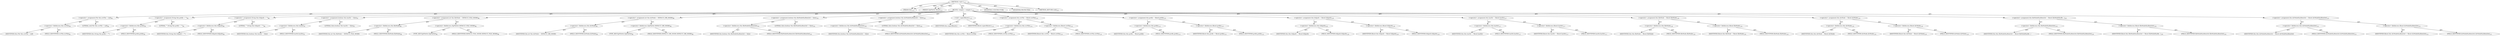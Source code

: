 digraph "&lt;init&gt;" {  
"111669149698" [label = <(METHOD,&lt;init&gt;)<SUB>112</SUB>> ]
"115964117010" [label = <(PARAM,this)<SUB>112</SUB>> ]
"115964117012" [label = <(PARAM,ZipFileSet fileset)<SUB>112</SUB>> ]
"25769803778" [label = <(BLOCK,&lt;empty&gt;,&lt;empty&gt;)<SUB>112</SUB>> ]
"30064771111" [label = <(&lt;operator&gt;.assignment,File this.srcFile = null)<SUB>94</SUB>> ]
"30064771112" [label = <(&lt;operator&gt;.fieldAccess,this.srcFile)<SUB>94</SUB>> ]
"68719476793" [label = <(IDENTIFIER,this,File this.srcFile = null)> ]
"55834574868" [label = <(FIELD_IDENTIFIER,srcFile,srcFile)<SUB>94</SUB>> ]
"90194313228" [label = <(LITERAL,null,File this.srcFile = null)<SUB>94</SUB>> ]
"30064771113" [label = <(&lt;operator&gt;.assignment,String this.prefix = &quot;&quot;)<SUB>95</SUB>> ]
"30064771114" [label = <(&lt;operator&gt;.fieldAccess,this.prefix)<SUB>95</SUB>> ]
"68719476794" [label = <(IDENTIFIER,this,String this.prefix = &quot;&quot;)> ]
"55834574869" [label = <(FIELD_IDENTIFIER,prefix,prefix)<SUB>95</SUB>> ]
"90194313229" [label = <(LITERAL,&quot;&quot;,String this.prefix = &quot;&quot;)<SUB>95</SUB>> ]
"30064771115" [label = <(&lt;operator&gt;.assignment,String this.fullpath = &quot;&quot;)<SUB>96</SUB>> ]
"30064771116" [label = <(&lt;operator&gt;.fieldAccess,this.fullpath)<SUB>96</SUB>> ]
"68719476795" [label = <(IDENTIFIER,this,String this.fullpath = &quot;&quot;)> ]
"55834574870" [label = <(FIELD_IDENTIFIER,fullpath,fullpath)<SUB>96</SUB>> ]
"90194313230" [label = <(LITERAL,&quot;&quot;,String this.fullpath = &quot;&quot;)<SUB>96</SUB>> ]
"30064771117" [label = <(&lt;operator&gt;.assignment,boolean this.hasDir = false)<SUB>97</SUB>> ]
"30064771118" [label = <(&lt;operator&gt;.fieldAccess,this.hasDir)<SUB>97</SUB>> ]
"68719476796" [label = <(IDENTIFIER,this,boolean this.hasDir = false)> ]
"55834574871" [label = <(FIELD_IDENTIFIER,hasDir,hasDir)<SUB>97</SUB>> ]
"90194313231" [label = <(LITERAL,false,boolean this.hasDir = false)<SUB>97</SUB>> ]
"30064771119" [label = <(&lt;operator&gt;.assignment,int this.fileMode = DEFAULT_FILE_MODE)<SUB>98</SUB>> ]
"30064771120" [label = <(&lt;operator&gt;.fieldAccess,this.fileMode)<SUB>98</SUB>> ]
"68719476797" [label = <(IDENTIFIER,this,int this.fileMode = DEFAULT_FILE_MODE)> ]
"55834574872" [label = <(FIELD_IDENTIFIER,fileMode,fileMode)<SUB>98</SUB>> ]
"30064771121" [label = <(&lt;operator&gt;.fieldAccess,ZipFileSet.DEFAULT_FILE_MODE)<SUB>98</SUB>> ]
"180388626436" [label = <(TYPE_REF,ZipFileSet,ZipFileSet)<SUB>98</SUB>> ]
"55834574873" [label = <(FIELD_IDENTIFIER,DEFAULT_FILE_MODE,DEFAULT_FILE_MODE)<SUB>98</SUB>> ]
"30064771122" [label = <(&lt;operator&gt;.assignment,int this.dirMode = DEFAULT_DIR_MODE)<SUB>99</SUB>> ]
"30064771123" [label = <(&lt;operator&gt;.fieldAccess,this.dirMode)<SUB>99</SUB>> ]
"68719476798" [label = <(IDENTIFIER,this,int this.dirMode = DEFAULT_DIR_MODE)> ]
"55834574874" [label = <(FIELD_IDENTIFIER,dirMode,dirMode)<SUB>99</SUB>> ]
"30064771124" [label = <(&lt;operator&gt;.fieldAccess,ZipFileSet.DEFAULT_DIR_MODE)<SUB>99</SUB>> ]
"180388626437" [label = <(TYPE_REF,ZipFileSet,ZipFileSet)<SUB>99</SUB>> ]
"55834574875" [label = <(FIELD_IDENTIFIER,DEFAULT_DIR_MODE,DEFAULT_DIR_MODE)<SUB>99</SUB>> ]
"30064771125" [label = <(&lt;operator&gt;.assignment,boolean this.fileModeHasBeenSet = false)<SUB>101</SUB>> ]
"30064771126" [label = <(&lt;operator&gt;.fieldAccess,this.fileModeHasBeenSet)<SUB>101</SUB>> ]
"68719476799" [label = <(IDENTIFIER,this,boolean this.fileModeHasBeenSet = false)> ]
"55834574876" [label = <(FIELD_IDENTIFIER,fileModeHasBeenSet,fileModeHasBeenSet)<SUB>101</SUB>> ]
"90194313232" [label = <(LITERAL,false,boolean this.fileModeHasBeenSet = false)<SUB>101</SUB>> ]
"30064771127" [label = <(&lt;operator&gt;.assignment,boolean this.dirModeHasBeenSet = false)<SUB>102</SUB>> ]
"30064771128" [label = <(&lt;operator&gt;.fieldAccess,this.dirModeHasBeenSet)<SUB>102</SUB>> ]
"68719476800" [label = <(IDENTIFIER,this,boolean this.dirModeHasBeenSet = false)> ]
"55834574877" [label = <(FIELD_IDENTIFIER,dirModeHasBeenSet,dirModeHasBeenSet)<SUB>102</SUB>> ]
"90194313233" [label = <(LITERAL,false,boolean this.dirModeHasBeenSet = false)<SUB>102</SUB>> ]
"30064771074" [label = <(&lt;init&gt;,super(fileset);)<SUB>113</SUB>> ]
"68719476774" [label = <(IDENTIFIER,this,super(fileset);)> ]
"68719476776" [label = <(IDENTIFIER,fileset,super(fileset);)<SUB>113</SUB>> ]
"30064771129" [label = <(&lt;operator&gt;.assignment,this.srcFile = fileset.srcFile)<SUB>114</SUB>> ]
"30064771130" [label = <(&lt;operator&gt;.fieldAccess,this.srcFile)<SUB>114</SUB>> ]
"68719476801" [label = <(IDENTIFIER,this,this.srcFile = fileset.srcFile)> ]
"55834574878" [label = <(FIELD_IDENTIFIER,srcFile,srcFile)<SUB>114</SUB>> ]
"30064771131" [label = <(&lt;operator&gt;.fieldAccess,fileset.srcFile)<SUB>114</SUB>> ]
"68719476802" [label = <(IDENTIFIER,fileset,this.srcFile = fileset.srcFile)<SUB>114</SUB>> ]
"55834574879" [label = <(FIELD_IDENTIFIER,srcFile,srcFile)<SUB>114</SUB>> ]
"30064771132" [label = <(&lt;operator&gt;.assignment,this.prefix = fileset.prefix)<SUB>115</SUB>> ]
"30064771133" [label = <(&lt;operator&gt;.fieldAccess,this.prefix)<SUB>115</SUB>> ]
"68719476803" [label = <(IDENTIFIER,this,this.prefix = fileset.prefix)> ]
"55834574880" [label = <(FIELD_IDENTIFIER,prefix,prefix)<SUB>115</SUB>> ]
"30064771134" [label = <(&lt;operator&gt;.fieldAccess,fileset.prefix)<SUB>115</SUB>> ]
"68719476804" [label = <(IDENTIFIER,fileset,this.prefix = fileset.prefix)<SUB>115</SUB>> ]
"55834574881" [label = <(FIELD_IDENTIFIER,prefix,prefix)<SUB>115</SUB>> ]
"30064771135" [label = <(&lt;operator&gt;.assignment,this.fullpath = fileset.fullpath)<SUB>116</SUB>> ]
"30064771136" [label = <(&lt;operator&gt;.fieldAccess,this.fullpath)<SUB>116</SUB>> ]
"68719476805" [label = <(IDENTIFIER,this,this.fullpath = fileset.fullpath)> ]
"55834574882" [label = <(FIELD_IDENTIFIER,fullpath,fullpath)<SUB>116</SUB>> ]
"30064771137" [label = <(&lt;operator&gt;.fieldAccess,fileset.fullpath)<SUB>116</SUB>> ]
"68719476806" [label = <(IDENTIFIER,fileset,this.fullpath = fileset.fullpath)<SUB>116</SUB>> ]
"55834574883" [label = <(FIELD_IDENTIFIER,fullpath,fullpath)<SUB>116</SUB>> ]
"30064771138" [label = <(&lt;operator&gt;.assignment,this.hasDir = fileset.hasDir)<SUB>117</SUB>> ]
"30064771139" [label = <(&lt;operator&gt;.fieldAccess,this.hasDir)<SUB>117</SUB>> ]
"68719476807" [label = <(IDENTIFIER,this,this.hasDir = fileset.hasDir)> ]
"55834574884" [label = <(FIELD_IDENTIFIER,hasDir,hasDir)<SUB>117</SUB>> ]
"30064771140" [label = <(&lt;operator&gt;.fieldAccess,fileset.hasDir)<SUB>117</SUB>> ]
"68719476808" [label = <(IDENTIFIER,fileset,this.hasDir = fileset.hasDir)<SUB>117</SUB>> ]
"55834574885" [label = <(FIELD_IDENTIFIER,hasDir,hasDir)<SUB>117</SUB>> ]
"30064771141" [label = <(&lt;operator&gt;.assignment,this.fileMode = fileset.fileMode)<SUB>118</SUB>> ]
"30064771142" [label = <(&lt;operator&gt;.fieldAccess,this.fileMode)<SUB>118</SUB>> ]
"68719476809" [label = <(IDENTIFIER,this,this.fileMode = fileset.fileMode)> ]
"55834574886" [label = <(FIELD_IDENTIFIER,fileMode,fileMode)<SUB>118</SUB>> ]
"30064771143" [label = <(&lt;operator&gt;.fieldAccess,fileset.fileMode)<SUB>118</SUB>> ]
"68719476810" [label = <(IDENTIFIER,fileset,this.fileMode = fileset.fileMode)<SUB>118</SUB>> ]
"55834574887" [label = <(FIELD_IDENTIFIER,fileMode,fileMode)<SUB>118</SUB>> ]
"30064771144" [label = <(&lt;operator&gt;.assignment,this.dirMode = fileset.dirMode)<SUB>119</SUB>> ]
"30064771145" [label = <(&lt;operator&gt;.fieldAccess,this.dirMode)<SUB>119</SUB>> ]
"68719476811" [label = <(IDENTIFIER,this,this.dirMode = fileset.dirMode)> ]
"55834574888" [label = <(FIELD_IDENTIFIER,dirMode,dirMode)<SUB>119</SUB>> ]
"30064771146" [label = <(&lt;operator&gt;.fieldAccess,fileset.dirMode)<SUB>119</SUB>> ]
"68719476812" [label = <(IDENTIFIER,fileset,this.dirMode = fileset.dirMode)<SUB>119</SUB>> ]
"55834574889" [label = <(FIELD_IDENTIFIER,dirMode,dirMode)<SUB>119</SUB>> ]
"30064771147" [label = <(&lt;operator&gt;.assignment,this.fileModeHasBeenSet = fileset.fileModeHasBe...)<SUB>120</SUB>> ]
"30064771148" [label = <(&lt;operator&gt;.fieldAccess,this.fileModeHasBeenSet)<SUB>120</SUB>> ]
"68719476813" [label = <(IDENTIFIER,this,this.fileModeHasBeenSet = fileset.fileModeHasBe...)> ]
"55834574890" [label = <(FIELD_IDENTIFIER,fileModeHasBeenSet,fileModeHasBeenSet)<SUB>120</SUB>> ]
"30064771149" [label = <(&lt;operator&gt;.fieldAccess,fileset.fileModeHasBeenSet)<SUB>120</SUB>> ]
"68719476814" [label = <(IDENTIFIER,fileset,this.fileModeHasBeenSet = fileset.fileModeHasBe...)<SUB>120</SUB>> ]
"55834574891" [label = <(FIELD_IDENTIFIER,fileModeHasBeenSet,fileModeHasBeenSet)<SUB>120</SUB>> ]
"30064771150" [label = <(&lt;operator&gt;.assignment,this.dirModeHasBeenSet = fileset.dirModeHasBeenSet)<SUB>121</SUB>> ]
"30064771151" [label = <(&lt;operator&gt;.fieldAccess,this.dirModeHasBeenSet)<SUB>121</SUB>> ]
"68719476815" [label = <(IDENTIFIER,this,this.dirModeHasBeenSet = fileset.dirModeHasBeenSet)> ]
"55834574892" [label = <(FIELD_IDENTIFIER,dirModeHasBeenSet,dirModeHasBeenSet)<SUB>121</SUB>> ]
"30064771152" [label = <(&lt;operator&gt;.fieldAccess,fileset.dirModeHasBeenSet)<SUB>121</SUB>> ]
"68719476816" [label = <(IDENTIFIER,fileset,this.dirModeHasBeenSet = fileset.dirModeHasBeenSet)<SUB>121</SUB>> ]
"55834574893" [label = <(FIELD_IDENTIFIER,dirModeHasBeenSet,dirModeHasBeenSet)<SUB>121</SUB>> ]
"133143986192" [label = <(MODIFIER,CONSTRUCTOR)> ]
"133143986193" [label = <(MODIFIER,PROTECTED)> ]
"128849018882" [label = <(METHOD_RETURN,void)<SUB>122</SUB>> ]
  "111669149698" -> "115964117010"  [ label = "AST: "] 
  "111669149698" -> "115964117012"  [ label = "AST: "] 
  "111669149698" -> "25769803778"  [ label = "AST: "] 
  "111669149698" -> "133143986192"  [ label = "AST: "] 
  "111669149698" -> "133143986193"  [ label = "AST: "] 
  "111669149698" -> "128849018882"  [ label = "AST: "] 
  "25769803778" -> "30064771111"  [ label = "AST: "] 
  "25769803778" -> "30064771113"  [ label = "AST: "] 
  "25769803778" -> "30064771115"  [ label = "AST: "] 
  "25769803778" -> "30064771117"  [ label = "AST: "] 
  "25769803778" -> "30064771119"  [ label = "AST: "] 
  "25769803778" -> "30064771122"  [ label = "AST: "] 
  "25769803778" -> "30064771125"  [ label = "AST: "] 
  "25769803778" -> "30064771127"  [ label = "AST: "] 
  "25769803778" -> "30064771074"  [ label = "AST: "] 
  "25769803778" -> "30064771129"  [ label = "AST: "] 
  "25769803778" -> "30064771132"  [ label = "AST: "] 
  "25769803778" -> "30064771135"  [ label = "AST: "] 
  "25769803778" -> "30064771138"  [ label = "AST: "] 
  "25769803778" -> "30064771141"  [ label = "AST: "] 
  "25769803778" -> "30064771144"  [ label = "AST: "] 
  "25769803778" -> "30064771147"  [ label = "AST: "] 
  "25769803778" -> "30064771150"  [ label = "AST: "] 
  "30064771111" -> "30064771112"  [ label = "AST: "] 
  "30064771111" -> "90194313228"  [ label = "AST: "] 
  "30064771112" -> "68719476793"  [ label = "AST: "] 
  "30064771112" -> "55834574868"  [ label = "AST: "] 
  "30064771113" -> "30064771114"  [ label = "AST: "] 
  "30064771113" -> "90194313229"  [ label = "AST: "] 
  "30064771114" -> "68719476794"  [ label = "AST: "] 
  "30064771114" -> "55834574869"  [ label = "AST: "] 
  "30064771115" -> "30064771116"  [ label = "AST: "] 
  "30064771115" -> "90194313230"  [ label = "AST: "] 
  "30064771116" -> "68719476795"  [ label = "AST: "] 
  "30064771116" -> "55834574870"  [ label = "AST: "] 
  "30064771117" -> "30064771118"  [ label = "AST: "] 
  "30064771117" -> "90194313231"  [ label = "AST: "] 
  "30064771118" -> "68719476796"  [ label = "AST: "] 
  "30064771118" -> "55834574871"  [ label = "AST: "] 
  "30064771119" -> "30064771120"  [ label = "AST: "] 
  "30064771119" -> "30064771121"  [ label = "AST: "] 
  "30064771120" -> "68719476797"  [ label = "AST: "] 
  "30064771120" -> "55834574872"  [ label = "AST: "] 
  "30064771121" -> "180388626436"  [ label = "AST: "] 
  "30064771121" -> "55834574873"  [ label = "AST: "] 
  "30064771122" -> "30064771123"  [ label = "AST: "] 
  "30064771122" -> "30064771124"  [ label = "AST: "] 
  "30064771123" -> "68719476798"  [ label = "AST: "] 
  "30064771123" -> "55834574874"  [ label = "AST: "] 
  "30064771124" -> "180388626437"  [ label = "AST: "] 
  "30064771124" -> "55834574875"  [ label = "AST: "] 
  "30064771125" -> "30064771126"  [ label = "AST: "] 
  "30064771125" -> "90194313232"  [ label = "AST: "] 
  "30064771126" -> "68719476799"  [ label = "AST: "] 
  "30064771126" -> "55834574876"  [ label = "AST: "] 
  "30064771127" -> "30064771128"  [ label = "AST: "] 
  "30064771127" -> "90194313233"  [ label = "AST: "] 
  "30064771128" -> "68719476800"  [ label = "AST: "] 
  "30064771128" -> "55834574877"  [ label = "AST: "] 
  "30064771074" -> "68719476774"  [ label = "AST: "] 
  "30064771074" -> "68719476776"  [ label = "AST: "] 
  "30064771129" -> "30064771130"  [ label = "AST: "] 
  "30064771129" -> "30064771131"  [ label = "AST: "] 
  "30064771130" -> "68719476801"  [ label = "AST: "] 
  "30064771130" -> "55834574878"  [ label = "AST: "] 
  "30064771131" -> "68719476802"  [ label = "AST: "] 
  "30064771131" -> "55834574879"  [ label = "AST: "] 
  "30064771132" -> "30064771133"  [ label = "AST: "] 
  "30064771132" -> "30064771134"  [ label = "AST: "] 
  "30064771133" -> "68719476803"  [ label = "AST: "] 
  "30064771133" -> "55834574880"  [ label = "AST: "] 
  "30064771134" -> "68719476804"  [ label = "AST: "] 
  "30064771134" -> "55834574881"  [ label = "AST: "] 
  "30064771135" -> "30064771136"  [ label = "AST: "] 
  "30064771135" -> "30064771137"  [ label = "AST: "] 
  "30064771136" -> "68719476805"  [ label = "AST: "] 
  "30064771136" -> "55834574882"  [ label = "AST: "] 
  "30064771137" -> "68719476806"  [ label = "AST: "] 
  "30064771137" -> "55834574883"  [ label = "AST: "] 
  "30064771138" -> "30064771139"  [ label = "AST: "] 
  "30064771138" -> "30064771140"  [ label = "AST: "] 
  "30064771139" -> "68719476807"  [ label = "AST: "] 
  "30064771139" -> "55834574884"  [ label = "AST: "] 
  "30064771140" -> "68719476808"  [ label = "AST: "] 
  "30064771140" -> "55834574885"  [ label = "AST: "] 
  "30064771141" -> "30064771142"  [ label = "AST: "] 
  "30064771141" -> "30064771143"  [ label = "AST: "] 
  "30064771142" -> "68719476809"  [ label = "AST: "] 
  "30064771142" -> "55834574886"  [ label = "AST: "] 
  "30064771143" -> "68719476810"  [ label = "AST: "] 
  "30064771143" -> "55834574887"  [ label = "AST: "] 
  "30064771144" -> "30064771145"  [ label = "AST: "] 
  "30064771144" -> "30064771146"  [ label = "AST: "] 
  "30064771145" -> "68719476811"  [ label = "AST: "] 
  "30064771145" -> "55834574888"  [ label = "AST: "] 
  "30064771146" -> "68719476812"  [ label = "AST: "] 
  "30064771146" -> "55834574889"  [ label = "AST: "] 
  "30064771147" -> "30064771148"  [ label = "AST: "] 
  "30064771147" -> "30064771149"  [ label = "AST: "] 
  "30064771148" -> "68719476813"  [ label = "AST: "] 
  "30064771148" -> "55834574890"  [ label = "AST: "] 
  "30064771149" -> "68719476814"  [ label = "AST: "] 
  "30064771149" -> "55834574891"  [ label = "AST: "] 
  "30064771150" -> "30064771151"  [ label = "AST: "] 
  "30064771150" -> "30064771152"  [ label = "AST: "] 
  "30064771151" -> "68719476815"  [ label = "AST: "] 
  "30064771151" -> "55834574892"  [ label = "AST: "] 
  "30064771152" -> "68719476816"  [ label = "AST: "] 
  "30064771152" -> "55834574893"  [ label = "AST: "] 
  "111669149698" -> "115964117010"  [ label = "DDG: "] 
  "111669149698" -> "115964117012"  [ label = "DDG: "] 
}
